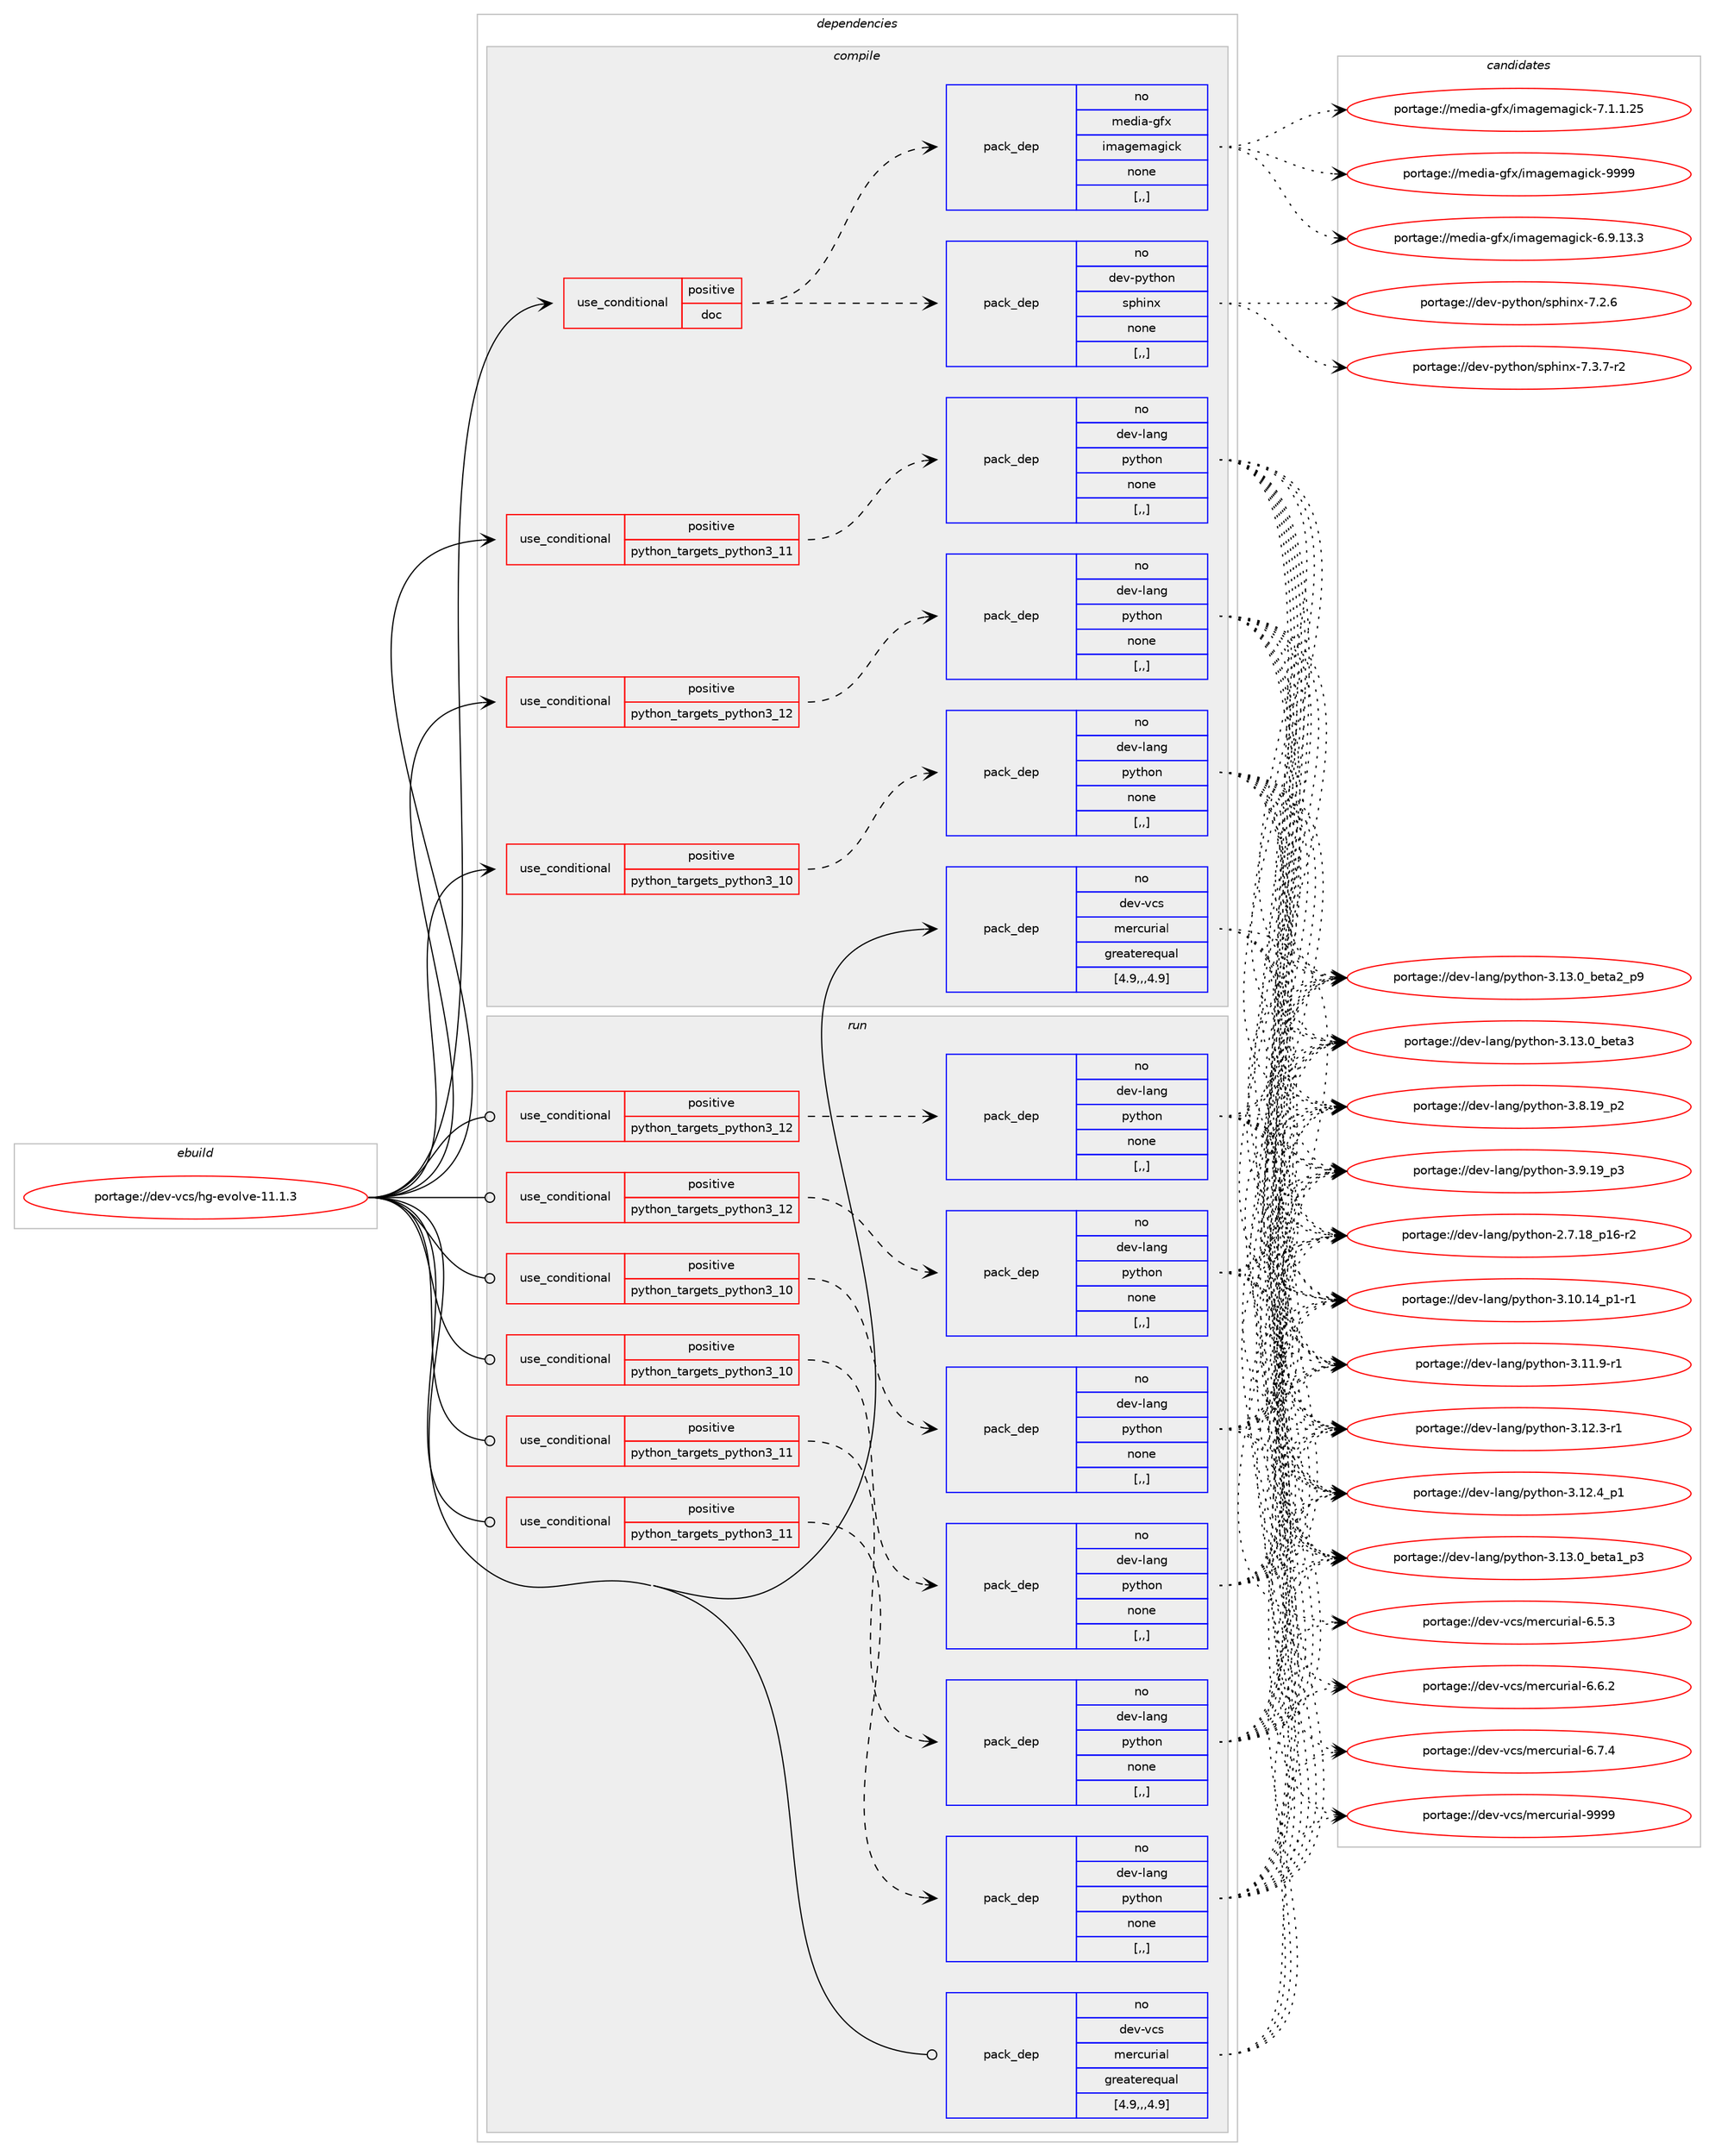 digraph prolog {

# *************
# Graph options
# *************

newrank=true;
concentrate=true;
compound=true;
graph [rankdir=LR,fontname=Helvetica,fontsize=10,ranksep=1.5];#, ranksep=2.5, nodesep=0.2];
edge  [arrowhead=vee];
node  [fontname=Helvetica,fontsize=10];

# **********
# The ebuild
# **********

subgraph cluster_leftcol {
color=gray;
rank=same;
label=<<i>ebuild</i>>;
id [label="portage://dev-vcs/hg-evolve-11.1.3", color=red, width=4, href="../dev-vcs/hg-evolve-11.1.3.svg"];
}

# ****************
# The dependencies
# ****************

subgraph cluster_midcol {
color=gray;
label=<<i>dependencies</i>>;
subgraph cluster_compile {
fillcolor="#eeeeee";
style=filled;
label=<<i>compile</i>>;
subgraph cond61124 {
dependency218207 [label=<<TABLE BORDER="0" CELLBORDER="1" CELLSPACING="0" CELLPADDING="4"><TR><TD ROWSPAN="3" CELLPADDING="10">use_conditional</TD></TR><TR><TD>positive</TD></TR><TR><TD>doc</TD></TR></TABLE>>, shape=none, color=red];
subgraph pack155640 {
dependency218208 [label=<<TABLE BORDER="0" CELLBORDER="1" CELLSPACING="0" CELLPADDING="4" WIDTH="220"><TR><TD ROWSPAN="6" CELLPADDING="30">pack_dep</TD></TR><TR><TD WIDTH="110">no</TD></TR><TR><TD>dev-python</TD></TR><TR><TD>sphinx</TD></TR><TR><TD>none</TD></TR><TR><TD>[,,]</TD></TR></TABLE>>, shape=none, color=blue];
}
dependency218207:e -> dependency218208:w [weight=20,style="dashed",arrowhead="vee"];
subgraph pack155641 {
dependency218209 [label=<<TABLE BORDER="0" CELLBORDER="1" CELLSPACING="0" CELLPADDING="4" WIDTH="220"><TR><TD ROWSPAN="6" CELLPADDING="30">pack_dep</TD></TR><TR><TD WIDTH="110">no</TD></TR><TR><TD>media-gfx</TD></TR><TR><TD>imagemagick</TD></TR><TR><TD>none</TD></TR><TR><TD>[,,]</TD></TR></TABLE>>, shape=none, color=blue];
}
dependency218207:e -> dependency218209:w [weight=20,style="dashed",arrowhead="vee"];
}
id:e -> dependency218207:w [weight=20,style="solid",arrowhead="vee"];
subgraph cond61125 {
dependency218210 [label=<<TABLE BORDER="0" CELLBORDER="1" CELLSPACING="0" CELLPADDING="4"><TR><TD ROWSPAN="3" CELLPADDING="10">use_conditional</TD></TR><TR><TD>positive</TD></TR><TR><TD>python_targets_python3_10</TD></TR></TABLE>>, shape=none, color=red];
subgraph pack155642 {
dependency218211 [label=<<TABLE BORDER="0" CELLBORDER="1" CELLSPACING="0" CELLPADDING="4" WIDTH="220"><TR><TD ROWSPAN="6" CELLPADDING="30">pack_dep</TD></TR><TR><TD WIDTH="110">no</TD></TR><TR><TD>dev-lang</TD></TR><TR><TD>python</TD></TR><TR><TD>none</TD></TR><TR><TD>[,,]</TD></TR></TABLE>>, shape=none, color=blue];
}
dependency218210:e -> dependency218211:w [weight=20,style="dashed",arrowhead="vee"];
}
id:e -> dependency218210:w [weight=20,style="solid",arrowhead="vee"];
subgraph cond61126 {
dependency218212 [label=<<TABLE BORDER="0" CELLBORDER="1" CELLSPACING="0" CELLPADDING="4"><TR><TD ROWSPAN="3" CELLPADDING="10">use_conditional</TD></TR><TR><TD>positive</TD></TR><TR><TD>python_targets_python3_11</TD></TR></TABLE>>, shape=none, color=red];
subgraph pack155643 {
dependency218213 [label=<<TABLE BORDER="0" CELLBORDER="1" CELLSPACING="0" CELLPADDING="4" WIDTH="220"><TR><TD ROWSPAN="6" CELLPADDING="30">pack_dep</TD></TR><TR><TD WIDTH="110">no</TD></TR><TR><TD>dev-lang</TD></TR><TR><TD>python</TD></TR><TR><TD>none</TD></TR><TR><TD>[,,]</TD></TR></TABLE>>, shape=none, color=blue];
}
dependency218212:e -> dependency218213:w [weight=20,style="dashed",arrowhead="vee"];
}
id:e -> dependency218212:w [weight=20,style="solid",arrowhead="vee"];
subgraph cond61127 {
dependency218214 [label=<<TABLE BORDER="0" CELLBORDER="1" CELLSPACING="0" CELLPADDING="4"><TR><TD ROWSPAN="3" CELLPADDING="10">use_conditional</TD></TR><TR><TD>positive</TD></TR><TR><TD>python_targets_python3_12</TD></TR></TABLE>>, shape=none, color=red];
subgraph pack155644 {
dependency218215 [label=<<TABLE BORDER="0" CELLBORDER="1" CELLSPACING="0" CELLPADDING="4" WIDTH="220"><TR><TD ROWSPAN="6" CELLPADDING="30">pack_dep</TD></TR><TR><TD WIDTH="110">no</TD></TR><TR><TD>dev-lang</TD></TR><TR><TD>python</TD></TR><TR><TD>none</TD></TR><TR><TD>[,,]</TD></TR></TABLE>>, shape=none, color=blue];
}
dependency218214:e -> dependency218215:w [weight=20,style="dashed",arrowhead="vee"];
}
id:e -> dependency218214:w [weight=20,style="solid",arrowhead="vee"];
subgraph pack155645 {
dependency218216 [label=<<TABLE BORDER="0" CELLBORDER="1" CELLSPACING="0" CELLPADDING="4" WIDTH="220"><TR><TD ROWSPAN="6" CELLPADDING="30">pack_dep</TD></TR><TR><TD WIDTH="110">no</TD></TR><TR><TD>dev-vcs</TD></TR><TR><TD>mercurial</TD></TR><TR><TD>greaterequal</TD></TR><TR><TD>[4.9,,,4.9]</TD></TR></TABLE>>, shape=none, color=blue];
}
id:e -> dependency218216:w [weight=20,style="solid",arrowhead="vee"];
}
subgraph cluster_compileandrun {
fillcolor="#eeeeee";
style=filled;
label=<<i>compile and run</i>>;
}
subgraph cluster_run {
fillcolor="#eeeeee";
style=filled;
label=<<i>run</i>>;
subgraph cond61128 {
dependency218217 [label=<<TABLE BORDER="0" CELLBORDER="1" CELLSPACING="0" CELLPADDING="4"><TR><TD ROWSPAN="3" CELLPADDING="10">use_conditional</TD></TR><TR><TD>positive</TD></TR><TR><TD>python_targets_python3_10</TD></TR></TABLE>>, shape=none, color=red];
subgraph pack155646 {
dependency218218 [label=<<TABLE BORDER="0" CELLBORDER="1" CELLSPACING="0" CELLPADDING="4" WIDTH="220"><TR><TD ROWSPAN="6" CELLPADDING="30">pack_dep</TD></TR><TR><TD WIDTH="110">no</TD></TR><TR><TD>dev-lang</TD></TR><TR><TD>python</TD></TR><TR><TD>none</TD></TR><TR><TD>[,,]</TD></TR></TABLE>>, shape=none, color=blue];
}
dependency218217:e -> dependency218218:w [weight=20,style="dashed",arrowhead="vee"];
}
id:e -> dependency218217:w [weight=20,style="solid",arrowhead="odot"];
subgraph cond61129 {
dependency218219 [label=<<TABLE BORDER="0" CELLBORDER="1" CELLSPACING="0" CELLPADDING="4"><TR><TD ROWSPAN="3" CELLPADDING="10">use_conditional</TD></TR><TR><TD>positive</TD></TR><TR><TD>python_targets_python3_10</TD></TR></TABLE>>, shape=none, color=red];
subgraph pack155647 {
dependency218220 [label=<<TABLE BORDER="0" CELLBORDER="1" CELLSPACING="0" CELLPADDING="4" WIDTH="220"><TR><TD ROWSPAN="6" CELLPADDING="30">pack_dep</TD></TR><TR><TD WIDTH="110">no</TD></TR><TR><TD>dev-lang</TD></TR><TR><TD>python</TD></TR><TR><TD>none</TD></TR><TR><TD>[,,]</TD></TR></TABLE>>, shape=none, color=blue];
}
dependency218219:e -> dependency218220:w [weight=20,style="dashed",arrowhead="vee"];
}
id:e -> dependency218219:w [weight=20,style="solid",arrowhead="odot"];
subgraph cond61130 {
dependency218221 [label=<<TABLE BORDER="0" CELLBORDER="1" CELLSPACING="0" CELLPADDING="4"><TR><TD ROWSPAN="3" CELLPADDING="10">use_conditional</TD></TR><TR><TD>positive</TD></TR><TR><TD>python_targets_python3_11</TD></TR></TABLE>>, shape=none, color=red];
subgraph pack155648 {
dependency218222 [label=<<TABLE BORDER="0" CELLBORDER="1" CELLSPACING="0" CELLPADDING="4" WIDTH="220"><TR><TD ROWSPAN="6" CELLPADDING="30">pack_dep</TD></TR><TR><TD WIDTH="110">no</TD></TR><TR><TD>dev-lang</TD></TR><TR><TD>python</TD></TR><TR><TD>none</TD></TR><TR><TD>[,,]</TD></TR></TABLE>>, shape=none, color=blue];
}
dependency218221:e -> dependency218222:w [weight=20,style="dashed",arrowhead="vee"];
}
id:e -> dependency218221:w [weight=20,style="solid",arrowhead="odot"];
subgraph cond61131 {
dependency218223 [label=<<TABLE BORDER="0" CELLBORDER="1" CELLSPACING="0" CELLPADDING="4"><TR><TD ROWSPAN="3" CELLPADDING="10">use_conditional</TD></TR><TR><TD>positive</TD></TR><TR><TD>python_targets_python3_11</TD></TR></TABLE>>, shape=none, color=red];
subgraph pack155649 {
dependency218224 [label=<<TABLE BORDER="0" CELLBORDER="1" CELLSPACING="0" CELLPADDING="4" WIDTH="220"><TR><TD ROWSPAN="6" CELLPADDING="30">pack_dep</TD></TR><TR><TD WIDTH="110">no</TD></TR><TR><TD>dev-lang</TD></TR><TR><TD>python</TD></TR><TR><TD>none</TD></TR><TR><TD>[,,]</TD></TR></TABLE>>, shape=none, color=blue];
}
dependency218223:e -> dependency218224:w [weight=20,style="dashed",arrowhead="vee"];
}
id:e -> dependency218223:w [weight=20,style="solid",arrowhead="odot"];
subgraph cond61132 {
dependency218225 [label=<<TABLE BORDER="0" CELLBORDER="1" CELLSPACING="0" CELLPADDING="4"><TR><TD ROWSPAN="3" CELLPADDING="10">use_conditional</TD></TR><TR><TD>positive</TD></TR><TR><TD>python_targets_python3_12</TD></TR></TABLE>>, shape=none, color=red];
subgraph pack155650 {
dependency218226 [label=<<TABLE BORDER="0" CELLBORDER="1" CELLSPACING="0" CELLPADDING="4" WIDTH="220"><TR><TD ROWSPAN="6" CELLPADDING="30">pack_dep</TD></TR><TR><TD WIDTH="110">no</TD></TR><TR><TD>dev-lang</TD></TR><TR><TD>python</TD></TR><TR><TD>none</TD></TR><TR><TD>[,,]</TD></TR></TABLE>>, shape=none, color=blue];
}
dependency218225:e -> dependency218226:w [weight=20,style="dashed",arrowhead="vee"];
}
id:e -> dependency218225:w [weight=20,style="solid",arrowhead="odot"];
subgraph cond61133 {
dependency218227 [label=<<TABLE BORDER="0" CELLBORDER="1" CELLSPACING="0" CELLPADDING="4"><TR><TD ROWSPAN="3" CELLPADDING="10">use_conditional</TD></TR><TR><TD>positive</TD></TR><TR><TD>python_targets_python3_12</TD></TR></TABLE>>, shape=none, color=red];
subgraph pack155651 {
dependency218228 [label=<<TABLE BORDER="0" CELLBORDER="1" CELLSPACING="0" CELLPADDING="4" WIDTH="220"><TR><TD ROWSPAN="6" CELLPADDING="30">pack_dep</TD></TR><TR><TD WIDTH="110">no</TD></TR><TR><TD>dev-lang</TD></TR><TR><TD>python</TD></TR><TR><TD>none</TD></TR><TR><TD>[,,]</TD></TR></TABLE>>, shape=none, color=blue];
}
dependency218227:e -> dependency218228:w [weight=20,style="dashed",arrowhead="vee"];
}
id:e -> dependency218227:w [weight=20,style="solid",arrowhead="odot"];
subgraph pack155652 {
dependency218229 [label=<<TABLE BORDER="0" CELLBORDER="1" CELLSPACING="0" CELLPADDING="4" WIDTH="220"><TR><TD ROWSPAN="6" CELLPADDING="30">pack_dep</TD></TR><TR><TD WIDTH="110">no</TD></TR><TR><TD>dev-vcs</TD></TR><TR><TD>mercurial</TD></TR><TR><TD>greaterequal</TD></TR><TR><TD>[4.9,,,4.9]</TD></TR></TABLE>>, shape=none, color=blue];
}
id:e -> dependency218229:w [weight=20,style="solid",arrowhead="odot"];
}
}

# **************
# The candidates
# **************

subgraph cluster_choices {
rank=same;
color=gray;
label=<<i>candidates</i>>;

subgraph choice155640 {
color=black;
nodesep=1;
choice1001011184511212111610411111047115112104105110120455546504654 [label="portage://dev-python/sphinx-7.2.6", color=red, width=4,href="../dev-python/sphinx-7.2.6.svg"];
choice10010111845112121116104111110471151121041051101204555465146554511450 [label="portage://dev-python/sphinx-7.3.7-r2", color=red, width=4,href="../dev-python/sphinx-7.3.7-r2.svg"];
dependency218208:e -> choice1001011184511212111610411111047115112104105110120455546504654:w [style=dotted,weight="100"];
dependency218208:e -> choice10010111845112121116104111110471151121041051101204555465146554511450:w [style=dotted,weight="100"];
}
subgraph choice155641 {
color=black;
nodesep=1;
choice109101100105974510310212047105109971031011099710310599107455446574649514651 [label="portage://media-gfx/imagemagick-6.9.13.3", color=red, width=4,href="../media-gfx/imagemagick-6.9.13.3.svg"];
choice109101100105974510310212047105109971031011099710310599107455546494649465053 [label="portage://media-gfx/imagemagick-7.1.1.25", color=red, width=4,href="../media-gfx/imagemagick-7.1.1.25.svg"];
choice1091011001059745103102120471051099710310110997103105991074557575757 [label="portage://media-gfx/imagemagick-9999", color=red, width=4,href="../media-gfx/imagemagick-9999.svg"];
dependency218209:e -> choice109101100105974510310212047105109971031011099710310599107455446574649514651:w [style=dotted,weight="100"];
dependency218209:e -> choice109101100105974510310212047105109971031011099710310599107455546494649465053:w [style=dotted,weight="100"];
dependency218209:e -> choice1091011001059745103102120471051099710310110997103105991074557575757:w [style=dotted,weight="100"];
}
subgraph choice155642 {
color=black;
nodesep=1;
choice100101118451089711010347112121116104111110455046554649569511249544511450 [label="portage://dev-lang/python-2.7.18_p16-r2", color=red, width=4,href="../dev-lang/python-2.7.18_p16-r2.svg"];
choice100101118451089711010347112121116104111110455146494846495295112494511449 [label="portage://dev-lang/python-3.10.14_p1-r1", color=red, width=4,href="../dev-lang/python-3.10.14_p1-r1.svg"];
choice100101118451089711010347112121116104111110455146494946574511449 [label="portage://dev-lang/python-3.11.9-r1", color=red, width=4,href="../dev-lang/python-3.11.9-r1.svg"];
choice100101118451089711010347112121116104111110455146495046514511449 [label="portage://dev-lang/python-3.12.3-r1", color=red, width=4,href="../dev-lang/python-3.12.3-r1.svg"];
choice100101118451089711010347112121116104111110455146495046529511249 [label="portage://dev-lang/python-3.12.4_p1", color=red, width=4,href="../dev-lang/python-3.12.4_p1.svg"];
choice10010111845108971101034711212111610411111045514649514648959810111697499511251 [label="portage://dev-lang/python-3.13.0_beta1_p3", color=red, width=4,href="../dev-lang/python-3.13.0_beta1_p3.svg"];
choice10010111845108971101034711212111610411111045514649514648959810111697509511257 [label="portage://dev-lang/python-3.13.0_beta2_p9", color=red, width=4,href="../dev-lang/python-3.13.0_beta2_p9.svg"];
choice1001011184510897110103471121211161041111104551464951464895981011169751 [label="portage://dev-lang/python-3.13.0_beta3", color=red, width=4,href="../dev-lang/python-3.13.0_beta3.svg"];
choice100101118451089711010347112121116104111110455146564649579511250 [label="portage://dev-lang/python-3.8.19_p2", color=red, width=4,href="../dev-lang/python-3.8.19_p2.svg"];
choice100101118451089711010347112121116104111110455146574649579511251 [label="portage://dev-lang/python-3.9.19_p3", color=red, width=4,href="../dev-lang/python-3.9.19_p3.svg"];
dependency218211:e -> choice100101118451089711010347112121116104111110455046554649569511249544511450:w [style=dotted,weight="100"];
dependency218211:e -> choice100101118451089711010347112121116104111110455146494846495295112494511449:w [style=dotted,weight="100"];
dependency218211:e -> choice100101118451089711010347112121116104111110455146494946574511449:w [style=dotted,weight="100"];
dependency218211:e -> choice100101118451089711010347112121116104111110455146495046514511449:w [style=dotted,weight="100"];
dependency218211:e -> choice100101118451089711010347112121116104111110455146495046529511249:w [style=dotted,weight="100"];
dependency218211:e -> choice10010111845108971101034711212111610411111045514649514648959810111697499511251:w [style=dotted,weight="100"];
dependency218211:e -> choice10010111845108971101034711212111610411111045514649514648959810111697509511257:w [style=dotted,weight="100"];
dependency218211:e -> choice1001011184510897110103471121211161041111104551464951464895981011169751:w [style=dotted,weight="100"];
dependency218211:e -> choice100101118451089711010347112121116104111110455146564649579511250:w [style=dotted,weight="100"];
dependency218211:e -> choice100101118451089711010347112121116104111110455146574649579511251:w [style=dotted,weight="100"];
}
subgraph choice155643 {
color=black;
nodesep=1;
choice100101118451089711010347112121116104111110455046554649569511249544511450 [label="portage://dev-lang/python-2.7.18_p16-r2", color=red, width=4,href="../dev-lang/python-2.7.18_p16-r2.svg"];
choice100101118451089711010347112121116104111110455146494846495295112494511449 [label="portage://dev-lang/python-3.10.14_p1-r1", color=red, width=4,href="../dev-lang/python-3.10.14_p1-r1.svg"];
choice100101118451089711010347112121116104111110455146494946574511449 [label="portage://dev-lang/python-3.11.9-r1", color=red, width=4,href="../dev-lang/python-3.11.9-r1.svg"];
choice100101118451089711010347112121116104111110455146495046514511449 [label="portage://dev-lang/python-3.12.3-r1", color=red, width=4,href="../dev-lang/python-3.12.3-r1.svg"];
choice100101118451089711010347112121116104111110455146495046529511249 [label="portage://dev-lang/python-3.12.4_p1", color=red, width=4,href="../dev-lang/python-3.12.4_p1.svg"];
choice10010111845108971101034711212111610411111045514649514648959810111697499511251 [label="portage://dev-lang/python-3.13.0_beta1_p3", color=red, width=4,href="../dev-lang/python-3.13.0_beta1_p3.svg"];
choice10010111845108971101034711212111610411111045514649514648959810111697509511257 [label="portage://dev-lang/python-3.13.0_beta2_p9", color=red, width=4,href="../dev-lang/python-3.13.0_beta2_p9.svg"];
choice1001011184510897110103471121211161041111104551464951464895981011169751 [label="portage://dev-lang/python-3.13.0_beta3", color=red, width=4,href="../dev-lang/python-3.13.0_beta3.svg"];
choice100101118451089711010347112121116104111110455146564649579511250 [label="portage://dev-lang/python-3.8.19_p2", color=red, width=4,href="../dev-lang/python-3.8.19_p2.svg"];
choice100101118451089711010347112121116104111110455146574649579511251 [label="portage://dev-lang/python-3.9.19_p3", color=red, width=4,href="../dev-lang/python-3.9.19_p3.svg"];
dependency218213:e -> choice100101118451089711010347112121116104111110455046554649569511249544511450:w [style=dotted,weight="100"];
dependency218213:e -> choice100101118451089711010347112121116104111110455146494846495295112494511449:w [style=dotted,weight="100"];
dependency218213:e -> choice100101118451089711010347112121116104111110455146494946574511449:w [style=dotted,weight="100"];
dependency218213:e -> choice100101118451089711010347112121116104111110455146495046514511449:w [style=dotted,weight="100"];
dependency218213:e -> choice100101118451089711010347112121116104111110455146495046529511249:w [style=dotted,weight="100"];
dependency218213:e -> choice10010111845108971101034711212111610411111045514649514648959810111697499511251:w [style=dotted,weight="100"];
dependency218213:e -> choice10010111845108971101034711212111610411111045514649514648959810111697509511257:w [style=dotted,weight="100"];
dependency218213:e -> choice1001011184510897110103471121211161041111104551464951464895981011169751:w [style=dotted,weight="100"];
dependency218213:e -> choice100101118451089711010347112121116104111110455146564649579511250:w [style=dotted,weight="100"];
dependency218213:e -> choice100101118451089711010347112121116104111110455146574649579511251:w [style=dotted,weight="100"];
}
subgraph choice155644 {
color=black;
nodesep=1;
choice100101118451089711010347112121116104111110455046554649569511249544511450 [label="portage://dev-lang/python-2.7.18_p16-r2", color=red, width=4,href="../dev-lang/python-2.7.18_p16-r2.svg"];
choice100101118451089711010347112121116104111110455146494846495295112494511449 [label="portage://dev-lang/python-3.10.14_p1-r1", color=red, width=4,href="../dev-lang/python-3.10.14_p1-r1.svg"];
choice100101118451089711010347112121116104111110455146494946574511449 [label="portage://dev-lang/python-3.11.9-r1", color=red, width=4,href="../dev-lang/python-3.11.9-r1.svg"];
choice100101118451089711010347112121116104111110455146495046514511449 [label="portage://dev-lang/python-3.12.3-r1", color=red, width=4,href="../dev-lang/python-3.12.3-r1.svg"];
choice100101118451089711010347112121116104111110455146495046529511249 [label="portage://dev-lang/python-3.12.4_p1", color=red, width=4,href="../dev-lang/python-3.12.4_p1.svg"];
choice10010111845108971101034711212111610411111045514649514648959810111697499511251 [label="portage://dev-lang/python-3.13.0_beta1_p3", color=red, width=4,href="../dev-lang/python-3.13.0_beta1_p3.svg"];
choice10010111845108971101034711212111610411111045514649514648959810111697509511257 [label="portage://dev-lang/python-3.13.0_beta2_p9", color=red, width=4,href="../dev-lang/python-3.13.0_beta2_p9.svg"];
choice1001011184510897110103471121211161041111104551464951464895981011169751 [label="portage://dev-lang/python-3.13.0_beta3", color=red, width=4,href="../dev-lang/python-3.13.0_beta3.svg"];
choice100101118451089711010347112121116104111110455146564649579511250 [label="portage://dev-lang/python-3.8.19_p2", color=red, width=4,href="../dev-lang/python-3.8.19_p2.svg"];
choice100101118451089711010347112121116104111110455146574649579511251 [label="portage://dev-lang/python-3.9.19_p3", color=red, width=4,href="../dev-lang/python-3.9.19_p3.svg"];
dependency218215:e -> choice100101118451089711010347112121116104111110455046554649569511249544511450:w [style=dotted,weight="100"];
dependency218215:e -> choice100101118451089711010347112121116104111110455146494846495295112494511449:w [style=dotted,weight="100"];
dependency218215:e -> choice100101118451089711010347112121116104111110455146494946574511449:w [style=dotted,weight="100"];
dependency218215:e -> choice100101118451089711010347112121116104111110455146495046514511449:w [style=dotted,weight="100"];
dependency218215:e -> choice100101118451089711010347112121116104111110455146495046529511249:w [style=dotted,weight="100"];
dependency218215:e -> choice10010111845108971101034711212111610411111045514649514648959810111697499511251:w [style=dotted,weight="100"];
dependency218215:e -> choice10010111845108971101034711212111610411111045514649514648959810111697509511257:w [style=dotted,weight="100"];
dependency218215:e -> choice1001011184510897110103471121211161041111104551464951464895981011169751:w [style=dotted,weight="100"];
dependency218215:e -> choice100101118451089711010347112121116104111110455146564649579511250:w [style=dotted,weight="100"];
dependency218215:e -> choice100101118451089711010347112121116104111110455146574649579511251:w [style=dotted,weight="100"];
}
subgraph choice155645 {
color=black;
nodesep=1;
choice1001011184511899115471091011149911711410597108455446534651 [label="portage://dev-vcs/mercurial-6.5.3", color=red, width=4,href="../dev-vcs/mercurial-6.5.3.svg"];
choice1001011184511899115471091011149911711410597108455446544650 [label="portage://dev-vcs/mercurial-6.6.2", color=red, width=4,href="../dev-vcs/mercurial-6.6.2.svg"];
choice1001011184511899115471091011149911711410597108455446554652 [label="portage://dev-vcs/mercurial-6.7.4", color=red, width=4,href="../dev-vcs/mercurial-6.7.4.svg"];
choice10010111845118991154710910111499117114105971084557575757 [label="portage://dev-vcs/mercurial-9999", color=red, width=4,href="../dev-vcs/mercurial-9999.svg"];
dependency218216:e -> choice1001011184511899115471091011149911711410597108455446534651:w [style=dotted,weight="100"];
dependency218216:e -> choice1001011184511899115471091011149911711410597108455446544650:w [style=dotted,weight="100"];
dependency218216:e -> choice1001011184511899115471091011149911711410597108455446554652:w [style=dotted,weight="100"];
dependency218216:e -> choice10010111845118991154710910111499117114105971084557575757:w [style=dotted,weight="100"];
}
subgraph choice155646 {
color=black;
nodesep=1;
choice100101118451089711010347112121116104111110455046554649569511249544511450 [label="portage://dev-lang/python-2.7.18_p16-r2", color=red, width=4,href="../dev-lang/python-2.7.18_p16-r2.svg"];
choice100101118451089711010347112121116104111110455146494846495295112494511449 [label="portage://dev-lang/python-3.10.14_p1-r1", color=red, width=4,href="../dev-lang/python-3.10.14_p1-r1.svg"];
choice100101118451089711010347112121116104111110455146494946574511449 [label="portage://dev-lang/python-3.11.9-r1", color=red, width=4,href="../dev-lang/python-3.11.9-r1.svg"];
choice100101118451089711010347112121116104111110455146495046514511449 [label="portage://dev-lang/python-3.12.3-r1", color=red, width=4,href="../dev-lang/python-3.12.3-r1.svg"];
choice100101118451089711010347112121116104111110455146495046529511249 [label="portage://dev-lang/python-3.12.4_p1", color=red, width=4,href="../dev-lang/python-3.12.4_p1.svg"];
choice10010111845108971101034711212111610411111045514649514648959810111697499511251 [label="portage://dev-lang/python-3.13.0_beta1_p3", color=red, width=4,href="../dev-lang/python-3.13.0_beta1_p3.svg"];
choice10010111845108971101034711212111610411111045514649514648959810111697509511257 [label="portage://dev-lang/python-3.13.0_beta2_p9", color=red, width=4,href="../dev-lang/python-3.13.0_beta2_p9.svg"];
choice1001011184510897110103471121211161041111104551464951464895981011169751 [label="portage://dev-lang/python-3.13.0_beta3", color=red, width=4,href="../dev-lang/python-3.13.0_beta3.svg"];
choice100101118451089711010347112121116104111110455146564649579511250 [label="portage://dev-lang/python-3.8.19_p2", color=red, width=4,href="../dev-lang/python-3.8.19_p2.svg"];
choice100101118451089711010347112121116104111110455146574649579511251 [label="portage://dev-lang/python-3.9.19_p3", color=red, width=4,href="../dev-lang/python-3.9.19_p3.svg"];
dependency218218:e -> choice100101118451089711010347112121116104111110455046554649569511249544511450:w [style=dotted,weight="100"];
dependency218218:e -> choice100101118451089711010347112121116104111110455146494846495295112494511449:w [style=dotted,weight="100"];
dependency218218:e -> choice100101118451089711010347112121116104111110455146494946574511449:w [style=dotted,weight="100"];
dependency218218:e -> choice100101118451089711010347112121116104111110455146495046514511449:w [style=dotted,weight="100"];
dependency218218:e -> choice100101118451089711010347112121116104111110455146495046529511249:w [style=dotted,weight="100"];
dependency218218:e -> choice10010111845108971101034711212111610411111045514649514648959810111697499511251:w [style=dotted,weight="100"];
dependency218218:e -> choice10010111845108971101034711212111610411111045514649514648959810111697509511257:w [style=dotted,weight="100"];
dependency218218:e -> choice1001011184510897110103471121211161041111104551464951464895981011169751:w [style=dotted,weight="100"];
dependency218218:e -> choice100101118451089711010347112121116104111110455146564649579511250:w [style=dotted,weight="100"];
dependency218218:e -> choice100101118451089711010347112121116104111110455146574649579511251:w [style=dotted,weight="100"];
}
subgraph choice155647 {
color=black;
nodesep=1;
choice100101118451089711010347112121116104111110455046554649569511249544511450 [label="portage://dev-lang/python-2.7.18_p16-r2", color=red, width=4,href="../dev-lang/python-2.7.18_p16-r2.svg"];
choice100101118451089711010347112121116104111110455146494846495295112494511449 [label="portage://dev-lang/python-3.10.14_p1-r1", color=red, width=4,href="../dev-lang/python-3.10.14_p1-r1.svg"];
choice100101118451089711010347112121116104111110455146494946574511449 [label="portage://dev-lang/python-3.11.9-r1", color=red, width=4,href="../dev-lang/python-3.11.9-r1.svg"];
choice100101118451089711010347112121116104111110455146495046514511449 [label="portage://dev-lang/python-3.12.3-r1", color=red, width=4,href="../dev-lang/python-3.12.3-r1.svg"];
choice100101118451089711010347112121116104111110455146495046529511249 [label="portage://dev-lang/python-3.12.4_p1", color=red, width=4,href="../dev-lang/python-3.12.4_p1.svg"];
choice10010111845108971101034711212111610411111045514649514648959810111697499511251 [label="portage://dev-lang/python-3.13.0_beta1_p3", color=red, width=4,href="../dev-lang/python-3.13.0_beta1_p3.svg"];
choice10010111845108971101034711212111610411111045514649514648959810111697509511257 [label="portage://dev-lang/python-3.13.0_beta2_p9", color=red, width=4,href="../dev-lang/python-3.13.0_beta2_p9.svg"];
choice1001011184510897110103471121211161041111104551464951464895981011169751 [label="portage://dev-lang/python-3.13.0_beta3", color=red, width=4,href="../dev-lang/python-3.13.0_beta3.svg"];
choice100101118451089711010347112121116104111110455146564649579511250 [label="portage://dev-lang/python-3.8.19_p2", color=red, width=4,href="../dev-lang/python-3.8.19_p2.svg"];
choice100101118451089711010347112121116104111110455146574649579511251 [label="portage://dev-lang/python-3.9.19_p3", color=red, width=4,href="../dev-lang/python-3.9.19_p3.svg"];
dependency218220:e -> choice100101118451089711010347112121116104111110455046554649569511249544511450:w [style=dotted,weight="100"];
dependency218220:e -> choice100101118451089711010347112121116104111110455146494846495295112494511449:w [style=dotted,weight="100"];
dependency218220:e -> choice100101118451089711010347112121116104111110455146494946574511449:w [style=dotted,weight="100"];
dependency218220:e -> choice100101118451089711010347112121116104111110455146495046514511449:w [style=dotted,weight="100"];
dependency218220:e -> choice100101118451089711010347112121116104111110455146495046529511249:w [style=dotted,weight="100"];
dependency218220:e -> choice10010111845108971101034711212111610411111045514649514648959810111697499511251:w [style=dotted,weight="100"];
dependency218220:e -> choice10010111845108971101034711212111610411111045514649514648959810111697509511257:w [style=dotted,weight="100"];
dependency218220:e -> choice1001011184510897110103471121211161041111104551464951464895981011169751:w [style=dotted,weight="100"];
dependency218220:e -> choice100101118451089711010347112121116104111110455146564649579511250:w [style=dotted,weight="100"];
dependency218220:e -> choice100101118451089711010347112121116104111110455146574649579511251:w [style=dotted,weight="100"];
}
subgraph choice155648 {
color=black;
nodesep=1;
choice100101118451089711010347112121116104111110455046554649569511249544511450 [label="portage://dev-lang/python-2.7.18_p16-r2", color=red, width=4,href="../dev-lang/python-2.7.18_p16-r2.svg"];
choice100101118451089711010347112121116104111110455146494846495295112494511449 [label="portage://dev-lang/python-3.10.14_p1-r1", color=red, width=4,href="../dev-lang/python-3.10.14_p1-r1.svg"];
choice100101118451089711010347112121116104111110455146494946574511449 [label="portage://dev-lang/python-3.11.9-r1", color=red, width=4,href="../dev-lang/python-3.11.9-r1.svg"];
choice100101118451089711010347112121116104111110455146495046514511449 [label="portage://dev-lang/python-3.12.3-r1", color=red, width=4,href="../dev-lang/python-3.12.3-r1.svg"];
choice100101118451089711010347112121116104111110455146495046529511249 [label="portage://dev-lang/python-3.12.4_p1", color=red, width=4,href="../dev-lang/python-3.12.4_p1.svg"];
choice10010111845108971101034711212111610411111045514649514648959810111697499511251 [label="portage://dev-lang/python-3.13.0_beta1_p3", color=red, width=4,href="../dev-lang/python-3.13.0_beta1_p3.svg"];
choice10010111845108971101034711212111610411111045514649514648959810111697509511257 [label="portage://dev-lang/python-3.13.0_beta2_p9", color=red, width=4,href="../dev-lang/python-3.13.0_beta2_p9.svg"];
choice1001011184510897110103471121211161041111104551464951464895981011169751 [label="portage://dev-lang/python-3.13.0_beta3", color=red, width=4,href="../dev-lang/python-3.13.0_beta3.svg"];
choice100101118451089711010347112121116104111110455146564649579511250 [label="portage://dev-lang/python-3.8.19_p2", color=red, width=4,href="../dev-lang/python-3.8.19_p2.svg"];
choice100101118451089711010347112121116104111110455146574649579511251 [label="portage://dev-lang/python-3.9.19_p3", color=red, width=4,href="../dev-lang/python-3.9.19_p3.svg"];
dependency218222:e -> choice100101118451089711010347112121116104111110455046554649569511249544511450:w [style=dotted,weight="100"];
dependency218222:e -> choice100101118451089711010347112121116104111110455146494846495295112494511449:w [style=dotted,weight="100"];
dependency218222:e -> choice100101118451089711010347112121116104111110455146494946574511449:w [style=dotted,weight="100"];
dependency218222:e -> choice100101118451089711010347112121116104111110455146495046514511449:w [style=dotted,weight="100"];
dependency218222:e -> choice100101118451089711010347112121116104111110455146495046529511249:w [style=dotted,weight="100"];
dependency218222:e -> choice10010111845108971101034711212111610411111045514649514648959810111697499511251:w [style=dotted,weight="100"];
dependency218222:e -> choice10010111845108971101034711212111610411111045514649514648959810111697509511257:w [style=dotted,weight="100"];
dependency218222:e -> choice1001011184510897110103471121211161041111104551464951464895981011169751:w [style=dotted,weight="100"];
dependency218222:e -> choice100101118451089711010347112121116104111110455146564649579511250:w [style=dotted,weight="100"];
dependency218222:e -> choice100101118451089711010347112121116104111110455146574649579511251:w [style=dotted,weight="100"];
}
subgraph choice155649 {
color=black;
nodesep=1;
choice100101118451089711010347112121116104111110455046554649569511249544511450 [label="portage://dev-lang/python-2.7.18_p16-r2", color=red, width=4,href="../dev-lang/python-2.7.18_p16-r2.svg"];
choice100101118451089711010347112121116104111110455146494846495295112494511449 [label="portage://dev-lang/python-3.10.14_p1-r1", color=red, width=4,href="../dev-lang/python-3.10.14_p1-r1.svg"];
choice100101118451089711010347112121116104111110455146494946574511449 [label="portage://dev-lang/python-3.11.9-r1", color=red, width=4,href="../dev-lang/python-3.11.9-r1.svg"];
choice100101118451089711010347112121116104111110455146495046514511449 [label="portage://dev-lang/python-3.12.3-r1", color=red, width=4,href="../dev-lang/python-3.12.3-r1.svg"];
choice100101118451089711010347112121116104111110455146495046529511249 [label="portage://dev-lang/python-3.12.4_p1", color=red, width=4,href="../dev-lang/python-3.12.4_p1.svg"];
choice10010111845108971101034711212111610411111045514649514648959810111697499511251 [label="portage://dev-lang/python-3.13.0_beta1_p3", color=red, width=4,href="../dev-lang/python-3.13.0_beta1_p3.svg"];
choice10010111845108971101034711212111610411111045514649514648959810111697509511257 [label="portage://dev-lang/python-3.13.0_beta2_p9", color=red, width=4,href="../dev-lang/python-3.13.0_beta2_p9.svg"];
choice1001011184510897110103471121211161041111104551464951464895981011169751 [label="portage://dev-lang/python-3.13.0_beta3", color=red, width=4,href="../dev-lang/python-3.13.0_beta3.svg"];
choice100101118451089711010347112121116104111110455146564649579511250 [label="portage://dev-lang/python-3.8.19_p2", color=red, width=4,href="../dev-lang/python-3.8.19_p2.svg"];
choice100101118451089711010347112121116104111110455146574649579511251 [label="portage://dev-lang/python-3.9.19_p3", color=red, width=4,href="../dev-lang/python-3.9.19_p3.svg"];
dependency218224:e -> choice100101118451089711010347112121116104111110455046554649569511249544511450:w [style=dotted,weight="100"];
dependency218224:e -> choice100101118451089711010347112121116104111110455146494846495295112494511449:w [style=dotted,weight="100"];
dependency218224:e -> choice100101118451089711010347112121116104111110455146494946574511449:w [style=dotted,weight="100"];
dependency218224:e -> choice100101118451089711010347112121116104111110455146495046514511449:w [style=dotted,weight="100"];
dependency218224:e -> choice100101118451089711010347112121116104111110455146495046529511249:w [style=dotted,weight="100"];
dependency218224:e -> choice10010111845108971101034711212111610411111045514649514648959810111697499511251:w [style=dotted,weight="100"];
dependency218224:e -> choice10010111845108971101034711212111610411111045514649514648959810111697509511257:w [style=dotted,weight="100"];
dependency218224:e -> choice1001011184510897110103471121211161041111104551464951464895981011169751:w [style=dotted,weight="100"];
dependency218224:e -> choice100101118451089711010347112121116104111110455146564649579511250:w [style=dotted,weight="100"];
dependency218224:e -> choice100101118451089711010347112121116104111110455146574649579511251:w [style=dotted,weight="100"];
}
subgraph choice155650 {
color=black;
nodesep=1;
choice100101118451089711010347112121116104111110455046554649569511249544511450 [label="portage://dev-lang/python-2.7.18_p16-r2", color=red, width=4,href="../dev-lang/python-2.7.18_p16-r2.svg"];
choice100101118451089711010347112121116104111110455146494846495295112494511449 [label="portage://dev-lang/python-3.10.14_p1-r1", color=red, width=4,href="../dev-lang/python-3.10.14_p1-r1.svg"];
choice100101118451089711010347112121116104111110455146494946574511449 [label="portage://dev-lang/python-3.11.9-r1", color=red, width=4,href="../dev-lang/python-3.11.9-r1.svg"];
choice100101118451089711010347112121116104111110455146495046514511449 [label="portage://dev-lang/python-3.12.3-r1", color=red, width=4,href="../dev-lang/python-3.12.3-r1.svg"];
choice100101118451089711010347112121116104111110455146495046529511249 [label="portage://dev-lang/python-3.12.4_p1", color=red, width=4,href="../dev-lang/python-3.12.4_p1.svg"];
choice10010111845108971101034711212111610411111045514649514648959810111697499511251 [label="portage://dev-lang/python-3.13.0_beta1_p3", color=red, width=4,href="../dev-lang/python-3.13.0_beta1_p3.svg"];
choice10010111845108971101034711212111610411111045514649514648959810111697509511257 [label="portage://dev-lang/python-3.13.0_beta2_p9", color=red, width=4,href="../dev-lang/python-3.13.0_beta2_p9.svg"];
choice1001011184510897110103471121211161041111104551464951464895981011169751 [label="portage://dev-lang/python-3.13.0_beta3", color=red, width=4,href="../dev-lang/python-3.13.0_beta3.svg"];
choice100101118451089711010347112121116104111110455146564649579511250 [label="portage://dev-lang/python-3.8.19_p2", color=red, width=4,href="../dev-lang/python-3.8.19_p2.svg"];
choice100101118451089711010347112121116104111110455146574649579511251 [label="portage://dev-lang/python-3.9.19_p3", color=red, width=4,href="../dev-lang/python-3.9.19_p3.svg"];
dependency218226:e -> choice100101118451089711010347112121116104111110455046554649569511249544511450:w [style=dotted,weight="100"];
dependency218226:e -> choice100101118451089711010347112121116104111110455146494846495295112494511449:w [style=dotted,weight="100"];
dependency218226:e -> choice100101118451089711010347112121116104111110455146494946574511449:w [style=dotted,weight="100"];
dependency218226:e -> choice100101118451089711010347112121116104111110455146495046514511449:w [style=dotted,weight="100"];
dependency218226:e -> choice100101118451089711010347112121116104111110455146495046529511249:w [style=dotted,weight="100"];
dependency218226:e -> choice10010111845108971101034711212111610411111045514649514648959810111697499511251:w [style=dotted,weight="100"];
dependency218226:e -> choice10010111845108971101034711212111610411111045514649514648959810111697509511257:w [style=dotted,weight="100"];
dependency218226:e -> choice1001011184510897110103471121211161041111104551464951464895981011169751:w [style=dotted,weight="100"];
dependency218226:e -> choice100101118451089711010347112121116104111110455146564649579511250:w [style=dotted,weight="100"];
dependency218226:e -> choice100101118451089711010347112121116104111110455146574649579511251:w [style=dotted,weight="100"];
}
subgraph choice155651 {
color=black;
nodesep=1;
choice100101118451089711010347112121116104111110455046554649569511249544511450 [label="portage://dev-lang/python-2.7.18_p16-r2", color=red, width=4,href="../dev-lang/python-2.7.18_p16-r2.svg"];
choice100101118451089711010347112121116104111110455146494846495295112494511449 [label="portage://dev-lang/python-3.10.14_p1-r1", color=red, width=4,href="../dev-lang/python-3.10.14_p1-r1.svg"];
choice100101118451089711010347112121116104111110455146494946574511449 [label="portage://dev-lang/python-3.11.9-r1", color=red, width=4,href="../dev-lang/python-3.11.9-r1.svg"];
choice100101118451089711010347112121116104111110455146495046514511449 [label="portage://dev-lang/python-3.12.3-r1", color=red, width=4,href="../dev-lang/python-3.12.3-r1.svg"];
choice100101118451089711010347112121116104111110455146495046529511249 [label="portage://dev-lang/python-3.12.4_p1", color=red, width=4,href="../dev-lang/python-3.12.4_p1.svg"];
choice10010111845108971101034711212111610411111045514649514648959810111697499511251 [label="portage://dev-lang/python-3.13.0_beta1_p3", color=red, width=4,href="../dev-lang/python-3.13.0_beta1_p3.svg"];
choice10010111845108971101034711212111610411111045514649514648959810111697509511257 [label="portage://dev-lang/python-3.13.0_beta2_p9", color=red, width=4,href="../dev-lang/python-3.13.0_beta2_p9.svg"];
choice1001011184510897110103471121211161041111104551464951464895981011169751 [label="portage://dev-lang/python-3.13.0_beta3", color=red, width=4,href="../dev-lang/python-3.13.0_beta3.svg"];
choice100101118451089711010347112121116104111110455146564649579511250 [label="portage://dev-lang/python-3.8.19_p2", color=red, width=4,href="../dev-lang/python-3.8.19_p2.svg"];
choice100101118451089711010347112121116104111110455146574649579511251 [label="portage://dev-lang/python-3.9.19_p3", color=red, width=4,href="../dev-lang/python-3.9.19_p3.svg"];
dependency218228:e -> choice100101118451089711010347112121116104111110455046554649569511249544511450:w [style=dotted,weight="100"];
dependency218228:e -> choice100101118451089711010347112121116104111110455146494846495295112494511449:w [style=dotted,weight="100"];
dependency218228:e -> choice100101118451089711010347112121116104111110455146494946574511449:w [style=dotted,weight="100"];
dependency218228:e -> choice100101118451089711010347112121116104111110455146495046514511449:w [style=dotted,weight="100"];
dependency218228:e -> choice100101118451089711010347112121116104111110455146495046529511249:w [style=dotted,weight="100"];
dependency218228:e -> choice10010111845108971101034711212111610411111045514649514648959810111697499511251:w [style=dotted,weight="100"];
dependency218228:e -> choice10010111845108971101034711212111610411111045514649514648959810111697509511257:w [style=dotted,weight="100"];
dependency218228:e -> choice1001011184510897110103471121211161041111104551464951464895981011169751:w [style=dotted,weight="100"];
dependency218228:e -> choice100101118451089711010347112121116104111110455146564649579511250:w [style=dotted,weight="100"];
dependency218228:e -> choice100101118451089711010347112121116104111110455146574649579511251:w [style=dotted,weight="100"];
}
subgraph choice155652 {
color=black;
nodesep=1;
choice1001011184511899115471091011149911711410597108455446534651 [label="portage://dev-vcs/mercurial-6.5.3", color=red, width=4,href="../dev-vcs/mercurial-6.5.3.svg"];
choice1001011184511899115471091011149911711410597108455446544650 [label="portage://dev-vcs/mercurial-6.6.2", color=red, width=4,href="../dev-vcs/mercurial-6.6.2.svg"];
choice1001011184511899115471091011149911711410597108455446554652 [label="portage://dev-vcs/mercurial-6.7.4", color=red, width=4,href="../dev-vcs/mercurial-6.7.4.svg"];
choice10010111845118991154710910111499117114105971084557575757 [label="portage://dev-vcs/mercurial-9999", color=red, width=4,href="../dev-vcs/mercurial-9999.svg"];
dependency218229:e -> choice1001011184511899115471091011149911711410597108455446534651:w [style=dotted,weight="100"];
dependency218229:e -> choice1001011184511899115471091011149911711410597108455446544650:w [style=dotted,weight="100"];
dependency218229:e -> choice1001011184511899115471091011149911711410597108455446554652:w [style=dotted,weight="100"];
dependency218229:e -> choice10010111845118991154710910111499117114105971084557575757:w [style=dotted,weight="100"];
}
}

}
